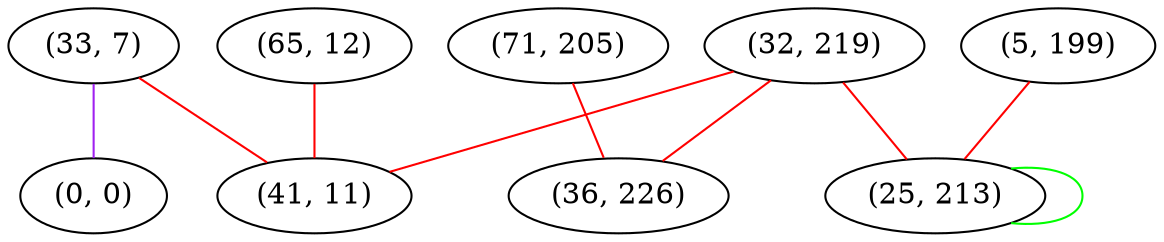 graph "" {
"(32, 219)";
"(5, 199)";
"(65, 12)";
"(71, 205)";
"(33, 7)";
"(0, 0)";
"(41, 11)";
"(36, 226)";
"(25, 213)";
"(32, 219)" -- "(25, 213)"  [color=red, key=0, weight=1];
"(32, 219)" -- "(41, 11)"  [color=red, key=0, weight=1];
"(32, 219)" -- "(36, 226)"  [color=red, key=0, weight=1];
"(5, 199)" -- "(25, 213)"  [color=red, key=0, weight=1];
"(65, 12)" -- "(41, 11)"  [color=red, key=0, weight=1];
"(71, 205)" -- "(36, 226)"  [color=red, key=0, weight=1];
"(33, 7)" -- "(41, 11)"  [color=red, key=0, weight=1];
"(33, 7)" -- "(0, 0)"  [color=purple, key=0, weight=4];
"(25, 213)" -- "(25, 213)"  [color=green, key=0, weight=2];
}
